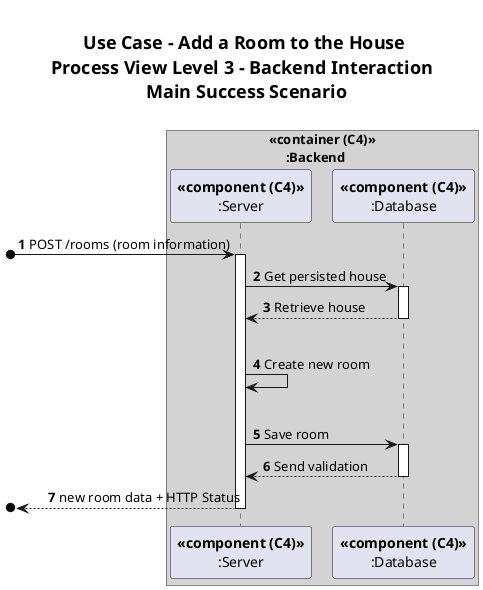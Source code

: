 @startuml

title Use Case - Add a Room to the House\nProcess View Level 3 - Backend Interaction \n Main Success Scenario
autonumber
<style>
    title {
      HorizontalAlignment center
      FontSize 18
      padding 20
    }
</style>

!pragma teoz true

box "<<container (C4)>>\n     :Backend" #LightGrey
  participant "**<<component (C4)>>**\n:Server" as SERVER
  participant "**<<component (C4)>>**\n:Database" as DB
end box

[o-> SERVER : POST /rooms (room information)
activate SERVER

SERVER -> DB: Get persisted house
activate DB
DB --> SERVER: Retrieve house
deactivate DB
|||
SERVER -> SERVER : Create new room
|||
SERVER -> DB : Save room
activate DB
DB --> SERVER : Send validation
deactivate DB

[o<-- SERVER : new room data + HTTP Status
deactivate SERVER

@enduml